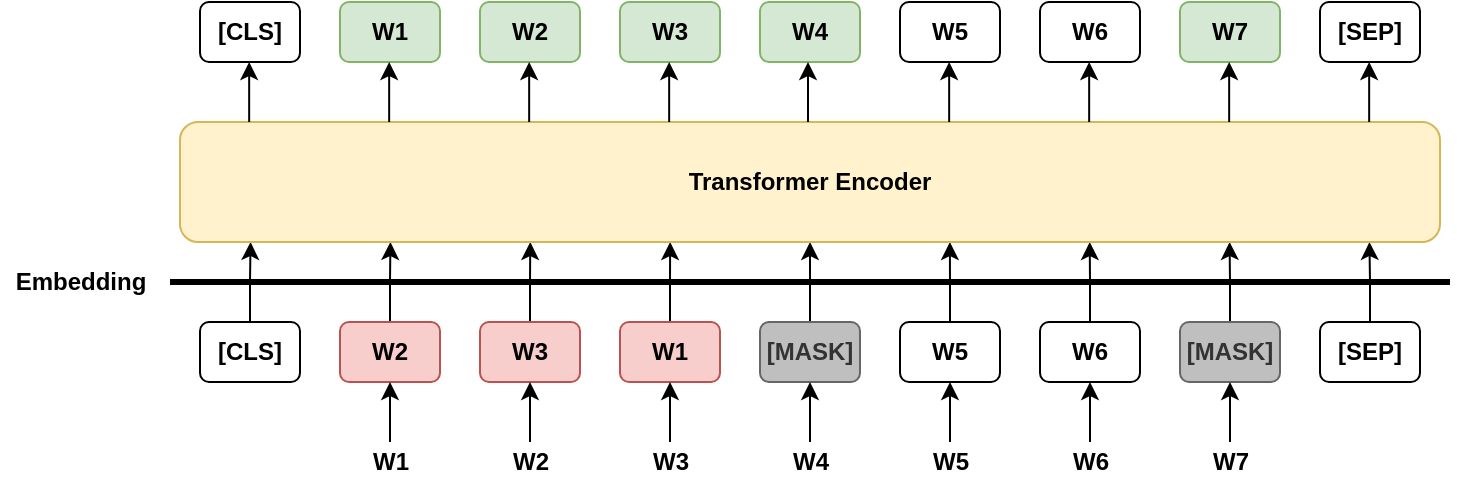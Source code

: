 <mxfile version="14.6.0" type="github">
  <diagram id="0A0KDYaRXFI6wfjH7v2v" name="Page-1">
    <mxGraphModel dx="1128" dy="672" grid="1" gridSize="10" guides="1" tooltips="1" connect="1" arrows="1" fold="1" page="1" pageScale="1" pageWidth="850" pageHeight="1100" math="0" shadow="0">
      <root>
        <mxCell id="0" />
        <mxCell id="1" parent="0" />
        <mxCell id="FfYNLRmwPogVAUPZ2nBc-35" style="edgeStyle=orthogonalEdgeStyle;rounded=0;orthogonalLoop=1;jettySize=auto;html=1;exitX=0.5;exitY=0;exitDx=0;exitDy=0;entryX=0.167;entryY=1;entryDx=0;entryDy=0;entryPerimeter=0;strokeWidth=1;" edge="1" parent="1" source="FfYNLRmwPogVAUPZ2nBc-1" target="FfYNLRmwPogVAUPZ2nBc-26">
          <mxGeometry relative="1" as="geometry" />
        </mxCell>
        <mxCell id="FfYNLRmwPogVAUPZ2nBc-1" value="&lt;b&gt;W2&lt;/b&gt;" style="rounded=1;whiteSpace=wrap;html=1;fillColor=#f8cecc;strokeColor=#b85450;" vertex="1" parent="1">
          <mxGeometry x="190" y="310" width="50" height="30" as="geometry" />
        </mxCell>
        <mxCell id="FfYNLRmwPogVAUPZ2nBc-36" style="edgeStyle=orthogonalEdgeStyle;rounded=0;orthogonalLoop=1;jettySize=auto;html=1;exitX=0.5;exitY=0;exitDx=0;exitDy=0;entryX=0.278;entryY=1;entryDx=0;entryDy=0;entryPerimeter=0;strokeWidth=1;" edge="1" parent="1" source="FfYNLRmwPogVAUPZ2nBc-2" target="FfYNLRmwPogVAUPZ2nBc-26">
          <mxGeometry relative="1" as="geometry" />
        </mxCell>
        <mxCell id="FfYNLRmwPogVAUPZ2nBc-2" value="&lt;b&gt;W3&lt;/b&gt;" style="rounded=1;whiteSpace=wrap;html=1;fillColor=#f8cecc;strokeColor=#b85450;" vertex="1" parent="1">
          <mxGeometry x="260" y="310" width="50" height="30" as="geometry" />
        </mxCell>
        <mxCell id="FfYNLRmwPogVAUPZ2nBc-37" style="edgeStyle=orthogonalEdgeStyle;rounded=0;orthogonalLoop=1;jettySize=auto;html=1;exitX=0.5;exitY=0;exitDx=0;exitDy=0;entryX=0.389;entryY=1;entryDx=0;entryDy=0;entryPerimeter=0;strokeWidth=1;" edge="1" parent="1" source="FfYNLRmwPogVAUPZ2nBc-3" target="FfYNLRmwPogVAUPZ2nBc-26">
          <mxGeometry relative="1" as="geometry" />
        </mxCell>
        <mxCell id="FfYNLRmwPogVAUPZ2nBc-3" value="&lt;b&gt;W1&lt;/b&gt;" style="rounded=1;whiteSpace=wrap;html=1;fillColor=#f8cecc;strokeColor=#b85450;" vertex="1" parent="1">
          <mxGeometry x="330" y="310" width="50" height="30" as="geometry" />
        </mxCell>
        <mxCell id="FfYNLRmwPogVAUPZ2nBc-39" style="edgeStyle=orthogonalEdgeStyle;rounded=0;orthogonalLoop=1;jettySize=auto;html=1;entryX=0.5;entryY=1;entryDx=0;entryDy=0;strokeWidth=1;" edge="1" parent="1" source="FfYNLRmwPogVAUPZ2nBc-4" target="FfYNLRmwPogVAUPZ2nBc-26">
          <mxGeometry relative="1" as="geometry" />
        </mxCell>
        <mxCell id="FfYNLRmwPogVAUPZ2nBc-4" value="&lt;b&gt;[MASK]&lt;/b&gt;" style="rounded=1;whiteSpace=wrap;html=1;strokeColor=#666666;fontColor=#333333;fillColor=#BFBFBF;" vertex="1" parent="1">
          <mxGeometry x="400" y="310" width="50" height="30" as="geometry" />
        </mxCell>
        <mxCell id="FfYNLRmwPogVAUPZ2nBc-40" style="edgeStyle=orthogonalEdgeStyle;rounded=0;orthogonalLoop=1;jettySize=auto;html=1;entryX=0.611;entryY=1;entryDx=0;entryDy=0;entryPerimeter=0;strokeWidth=1;" edge="1" parent="1" source="FfYNLRmwPogVAUPZ2nBc-5" target="FfYNLRmwPogVAUPZ2nBc-26">
          <mxGeometry relative="1" as="geometry" />
        </mxCell>
        <mxCell id="FfYNLRmwPogVAUPZ2nBc-5" value="&lt;b&gt;W5&lt;/b&gt;" style="rounded=1;whiteSpace=wrap;html=1;" vertex="1" parent="1">
          <mxGeometry x="470" y="310" width="50" height="30" as="geometry" />
        </mxCell>
        <mxCell id="FfYNLRmwPogVAUPZ2nBc-41" style="edgeStyle=orthogonalEdgeStyle;rounded=0;orthogonalLoop=1;jettySize=auto;html=1;entryX=0.722;entryY=1;entryDx=0;entryDy=0;entryPerimeter=0;strokeWidth=1;" edge="1" parent="1" source="FfYNLRmwPogVAUPZ2nBc-6" target="FfYNLRmwPogVAUPZ2nBc-26">
          <mxGeometry relative="1" as="geometry" />
        </mxCell>
        <mxCell id="FfYNLRmwPogVAUPZ2nBc-6" value="&lt;b&gt;W6&lt;/b&gt;" style="rounded=1;whiteSpace=wrap;html=1;" vertex="1" parent="1">
          <mxGeometry x="540" y="310" width="50" height="30" as="geometry" />
        </mxCell>
        <mxCell id="FfYNLRmwPogVAUPZ2nBc-44" style="edgeStyle=orthogonalEdgeStyle;rounded=0;orthogonalLoop=1;jettySize=auto;html=1;entryX=0.944;entryY=1;entryDx=0;entryDy=0;entryPerimeter=0;strokeWidth=1;" edge="1" parent="1" source="FfYNLRmwPogVAUPZ2nBc-7" target="FfYNLRmwPogVAUPZ2nBc-26">
          <mxGeometry relative="1" as="geometry" />
        </mxCell>
        <mxCell id="FfYNLRmwPogVAUPZ2nBc-7" value="&lt;b&gt;[SEP]&lt;/b&gt;" style="rounded=1;whiteSpace=wrap;html=1;" vertex="1" parent="1">
          <mxGeometry x="680" y="310" width="50" height="30" as="geometry" />
        </mxCell>
        <mxCell id="FfYNLRmwPogVAUPZ2nBc-38" style="edgeStyle=orthogonalEdgeStyle;rounded=0;orthogonalLoop=1;jettySize=auto;html=1;entryX=0.056;entryY=1;entryDx=0;entryDy=0;entryPerimeter=0;strokeWidth=1;" edge="1" parent="1" source="FfYNLRmwPogVAUPZ2nBc-8" target="FfYNLRmwPogVAUPZ2nBc-26">
          <mxGeometry relative="1" as="geometry" />
        </mxCell>
        <mxCell id="FfYNLRmwPogVAUPZ2nBc-8" value="&lt;b&gt;[CLS]&lt;/b&gt;" style="rounded=1;whiteSpace=wrap;html=1;" vertex="1" parent="1">
          <mxGeometry x="120" y="310" width="50" height="30" as="geometry" />
        </mxCell>
        <mxCell id="FfYNLRmwPogVAUPZ2nBc-43" style="edgeStyle=orthogonalEdgeStyle;rounded=0;orthogonalLoop=1;jettySize=auto;html=1;entryX=0.833;entryY=1;entryDx=0;entryDy=0;entryPerimeter=0;strokeWidth=1;" edge="1" parent="1" source="FfYNLRmwPogVAUPZ2nBc-9" target="FfYNLRmwPogVAUPZ2nBc-26">
          <mxGeometry relative="1" as="geometry" />
        </mxCell>
        <mxCell id="FfYNLRmwPogVAUPZ2nBc-9" value="&lt;b&gt;[MASK]&lt;/b&gt;" style="rounded=1;whiteSpace=wrap;html=1;strokeColor=#666666;fontColor=#333333;fillColor=#BFBFBF;" vertex="1" parent="1">
          <mxGeometry x="610" y="310" width="50" height="30" as="geometry" />
        </mxCell>
        <mxCell id="FfYNLRmwPogVAUPZ2nBc-13" style="edgeStyle=orthogonalEdgeStyle;rounded=0;orthogonalLoop=1;jettySize=auto;html=1;entryX=0.5;entryY=1;entryDx=0;entryDy=0;" edge="1" parent="1" source="FfYNLRmwPogVAUPZ2nBc-10" target="FfYNLRmwPogVAUPZ2nBc-1">
          <mxGeometry relative="1" as="geometry" />
        </mxCell>
        <mxCell id="FfYNLRmwPogVAUPZ2nBc-10" value="&lt;b&gt;W1&lt;/b&gt;" style="text;html=1;align=center;verticalAlign=middle;resizable=0;points=[];autosize=1;strokeColor=none;" vertex="1" parent="1">
          <mxGeometry x="200" y="370" width="30" height="20" as="geometry" />
        </mxCell>
        <mxCell id="FfYNLRmwPogVAUPZ2nBc-15" style="edgeStyle=orthogonalEdgeStyle;rounded=0;orthogonalLoop=1;jettySize=auto;html=1;entryX=0.5;entryY=1;entryDx=0;entryDy=0;" edge="1" parent="1" source="FfYNLRmwPogVAUPZ2nBc-14" target="FfYNLRmwPogVAUPZ2nBc-2">
          <mxGeometry relative="1" as="geometry" />
        </mxCell>
        <mxCell id="FfYNLRmwPogVAUPZ2nBc-14" value="&lt;b&gt;W2&lt;/b&gt;" style="text;html=1;align=center;verticalAlign=middle;resizable=0;points=[];autosize=1;strokeColor=none;" vertex="1" parent="1">
          <mxGeometry x="270" y="370" width="30" height="20" as="geometry" />
        </mxCell>
        <mxCell id="FfYNLRmwPogVAUPZ2nBc-17" style="edgeStyle=orthogonalEdgeStyle;rounded=0;orthogonalLoop=1;jettySize=auto;html=1;entryX=0.5;entryY=1;entryDx=0;entryDy=0;" edge="1" parent="1" source="FfYNLRmwPogVAUPZ2nBc-16" target="FfYNLRmwPogVAUPZ2nBc-3">
          <mxGeometry relative="1" as="geometry" />
        </mxCell>
        <mxCell id="FfYNLRmwPogVAUPZ2nBc-16" value="&lt;b&gt;W3&lt;/b&gt;" style="text;html=1;align=center;verticalAlign=middle;resizable=0;points=[];autosize=1;strokeColor=none;" vertex="1" parent="1">
          <mxGeometry x="340" y="370" width="30" height="20" as="geometry" />
        </mxCell>
        <mxCell id="FfYNLRmwPogVAUPZ2nBc-19" style="edgeStyle=orthogonalEdgeStyle;rounded=0;orthogonalLoop=1;jettySize=auto;html=1;entryX=0.5;entryY=1;entryDx=0;entryDy=0;" edge="1" parent="1" source="FfYNLRmwPogVAUPZ2nBc-18" target="FfYNLRmwPogVAUPZ2nBc-4">
          <mxGeometry relative="1" as="geometry" />
        </mxCell>
        <mxCell id="FfYNLRmwPogVAUPZ2nBc-18" value="&lt;b&gt;W4&lt;/b&gt;" style="text;html=1;align=center;verticalAlign=middle;resizable=0;points=[];autosize=1;strokeColor=none;" vertex="1" parent="1">
          <mxGeometry x="410" y="370" width="30" height="20" as="geometry" />
        </mxCell>
        <mxCell id="FfYNLRmwPogVAUPZ2nBc-21" style="edgeStyle=orthogonalEdgeStyle;rounded=0;orthogonalLoop=1;jettySize=auto;html=1;entryX=0.5;entryY=1;entryDx=0;entryDy=0;" edge="1" parent="1" source="FfYNLRmwPogVAUPZ2nBc-20" target="FfYNLRmwPogVAUPZ2nBc-5">
          <mxGeometry relative="1" as="geometry" />
        </mxCell>
        <mxCell id="FfYNLRmwPogVAUPZ2nBc-20" value="&lt;b&gt;W5&lt;/b&gt;" style="text;html=1;align=center;verticalAlign=middle;resizable=0;points=[];autosize=1;strokeColor=none;" vertex="1" parent="1">
          <mxGeometry x="480" y="370" width="30" height="20" as="geometry" />
        </mxCell>
        <mxCell id="FfYNLRmwPogVAUPZ2nBc-23" style="edgeStyle=orthogonalEdgeStyle;rounded=0;orthogonalLoop=1;jettySize=auto;html=1;entryX=0.5;entryY=1;entryDx=0;entryDy=0;" edge="1" parent="1" source="FfYNLRmwPogVAUPZ2nBc-22" target="FfYNLRmwPogVAUPZ2nBc-6">
          <mxGeometry relative="1" as="geometry" />
        </mxCell>
        <mxCell id="FfYNLRmwPogVAUPZ2nBc-22" value="&lt;b&gt;W6&lt;/b&gt;" style="text;html=1;align=center;verticalAlign=middle;resizable=0;points=[];autosize=1;strokeColor=none;" vertex="1" parent="1">
          <mxGeometry x="550" y="370" width="30" height="20" as="geometry" />
        </mxCell>
        <mxCell id="FfYNLRmwPogVAUPZ2nBc-25" style="edgeStyle=orthogonalEdgeStyle;rounded=0;orthogonalLoop=1;jettySize=auto;html=1;entryX=0.5;entryY=1;entryDx=0;entryDy=0;" edge="1" parent="1" source="FfYNLRmwPogVAUPZ2nBc-24" target="FfYNLRmwPogVAUPZ2nBc-9">
          <mxGeometry relative="1" as="geometry" />
        </mxCell>
        <mxCell id="FfYNLRmwPogVAUPZ2nBc-24" value="&lt;b&gt;W7&lt;/b&gt;" style="text;html=1;align=center;verticalAlign=middle;resizable=0;points=[];autosize=1;strokeColor=none;" vertex="1" parent="1">
          <mxGeometry x="620" y="370" width="30" height="20" as="geometry" />
        </mxCell>
        <mxCell id="FfYNLRmwPogVAUPZ2nBc-26" value="&lt;b&gt;Transformer Encoder&lt;/b&gt;" style="rounded=1;whiteSpace=wrap;html=1;fillColor=#fff2cc;strokeColor=#d6b656;" vertex="1" parent="1">
          <mxGeometry x="110" y="210" width="630" height="60" as="geometry" />
        </mxCell>
        <mxCell id="FfYNLRmwPogVAUPZ2nBc-27" value="" style="endArrow=none;html=1;strokeWidth=3;" edge="1" parent="1">
          <mxGeometry width="50" height="50" relative="1" as="geometry">
            <mxPoint x="105" y="290" as="sourcePoint" />
            <mxPoint x="745" y="290" as="targetPoint" />
          </mxGeometry>
        </mxCell>
        <mxCell id="FfYNLRmwPogVAUPZ2nBc-28" value="&lt;b&gt;Embedding&lt;/b&gt;" style="text;html=1;align=center;verticalAlign=middle;resizable=0;points=[];autosize=1;strokeColor=none;" vertex="1" parent="1">
          <mxGeometry x="20" y="280" width="80" height="20" as="geometry" />
        </mxCell>
        <mxCell id="FfYNLRmwPogVAUPZ2nBc-45" value="&lt;b&gt;W1&lt;/b&gt;" style="rounded=1;whiteSpace=wrap;html=1;fillColor=#d5e8d4;strokeColor=#82b366;" vertex="1" parent="1">
          <mxGeometry x="190" y="150" width="50" height="30" as="geometry" />
        </mxCell>
        <mxCell id="FfYNLRmwPogVAUPZ2nBc-46" value="&lt;b&gt;W2&lt;/b&gt;" style="rounded=1;whiteSpace=wrap;html=1;fillColor=#d5e8d4;strokeColor=#82b366;" vertex="1" parent="1">
          <mxGeometry x="260" y="150" width="50" height="30" as="geometry" />
        </mxCell>
        <mxCell id="FfYNLRmwPogVAUPZ2nBc-47" value="&lt;b&gt;W3&lt;/b&gt;" style="rounded=1;whiteSpace=wrap;html=1;fillColor=#d5e8d4;strokeColor=#82b366;" vertex="1" parent="1">
          <mxGeometry x="330" y="150" width="50" height="30" as="geometry" />
        </mxCell>
        <mxCell id="FfYNLRmwPogVAUPZ2nBc-48" value="&lt;b&gt;W4&lt;/b&gt;" style="rounded=1;whiteSpace=wrap;html=1;fillColor=#d5e8d4;strokeColor=#82b366;" vertex="1" parent="1">
          <mxGeometry x="400" y="150" width="50" height="30" as="geometry" />
        </mxCell>
        <mxCell id="FfYNLRmwPogVAUPZ2nBc-49" value="&lt;b&gt;W5&lt;/b&gt;" style="rounded=1;whiteSpace=wrap;html=1;" vertex="1" parent="1">
          <mxGeometry x="470" y="150" width="50" height="30" as="geometry" />
        </mxCell>
        <mxCell id="FfYNLRmwPogVAUPZ2nBc-50" value="&lt;b&gt;W6&lt;/b&gt;" style="rounded=1;whiteSpace=wrap;html=1;" vertex="1" parent="1">
          <mxGeometry x="540" y="150" width="50" height="30" as="geometry" />
        </mxCell>
        <mxCell id="FfYNLRmwPogVAUPZ2nBc-51" value="&lt;b&gt;[SEP]&lt;/b&gt;" style="rounded=1;whiteSpace=wrap;html=1;" vertex="1" parent="1">
          <mxGeometry x="680" y="150" width="50" height="30" as="geometry" />
        </mxCell>
        <mxCell id="FfYNLRmwPogVAUPZ2nBc-52" value="&lt;b&gt;[CLS]&lt;/b&gt;" style="rounded=1;whiteSpace=wrap;html=1;" vertex="1" parent="1">
          <mxGeometry x="120" y="150" width="50" height="30" as="geometry" />
        </mxCell>
        <mxCell id="FfYNLRmwPogVAUPZ2nBc-53" value="&lt;b&gt;W7&lt;/b&gt;" style="rounded=1;whiteSpace=wrap;html=1;fillColor=#d5e8d4;strokeColor=#82b366;" vertex="1" parent="1">
          <mxGeometry x="610" y="150" width="50" height="30" as="geometry" />
        </mxCell>
        <mxCell id="FfYNLRmwPogVAUPZ2nBc-55" value="" style="endArrow=classic;html=1;strokeWidth=1;" edge="1" parent="1">
          <mxGeometry width="50" height="50" relative="1" as="geometry">
            <mxPoint x="144.58" y="210" as="sourcePoint" />
            <mxPoint x="144.58" y="180" as="targetPoint" />
          </mxGeometry>
        </mxCell>
        <mxCell id="FfYNLRmwPogVAUPZ2nBc-56" value="" style="endArrow=classic;html=1;strokeWidth=1;" edge="1" parent="1">
          <mxGeometry width="50" height="50" relative="1" as="geometry">
            <mxPoint x="214.58" y="210.0" as="sourcePoint" />
            <mxPoint x="214.58" y="180" as="targetPoint" />
          </mxGeometry>
        </mxCell>
        <mxCell id="FfYNLRmwPogVAUPZ2nBc-57" value="" style="endArrow=classic;html=1;strokeWidth=1;" edge="1" parent="1">
          <mxGeometry width="50" height="50" relative="1" as="geometry">
            <mxPoint x="284.58" y="210.0" as="sourcePoint" />
            <mxPoint x="284.58" y="180" as="targetPoint" />
          </mxGeometry>
        </mxCell>
        <mxCell id="FfYNLRmwPogVAUPZ2nBc-58" value="" style="endArrow=classic;html=1;strokeWidth=1;" edge="1" parent="1">
          <mxGeometry width="50" height="50" relative="1" as="geometry">
            <mxPoint x="354.58" y="210.0" as="sourcePoint" />
            <mxPoint x="354.58" y="180" as="targetPoint" />
          </mxGeometry>
        </mxCell>
        <mxCell id="FfYNLRmwPogVAUPZ2nBc-59" value="" style="endArrow=classic;html=1;strokeWidth=1;" edge="1" parent="1">
          <mxGeometry width="50" height="50" relative="1" as="geometry">
            <mxPoint x="424.0" y="210.0" as="sourcePoint" />
            <mxPoint x="424.0" y="180" as="targetPoint" />
          </mxGeometry>
        </mxCell>
        <mxCell id="FfYNLRmwPogVAUPZ2nBc-60" value="" style="endArrow=classic;html=1;strokeWidth=1;" edge="1" parent="1">
          <mxGeometry width="50" height="50" relative="1" as="geometry">
            <mxPoint x="494.58" y="210.0" as="sourcePoint" />
            <mxPoint x="494.58" y="180" as="targetPoint" />
          </mxGeometry>
        </mxCell>
        <mxCell id="FfYNLRmwPogVAUPZ2nBc-61" value="" style="endArrow=classic;html=1;strokeWidth=1;" edge="1" parent="1">
          <mxGeometry width="50" height="50" relative="1" as="geometry">
            <mxPoint x="564.58" y="210.0" as="sourcePoint" />
            <mxPoint x="564.58" y="180" as="targetPoint" />
          </mxGeometry>
        </mxCell>
        <mxCell id="FfYNLRmwPogVAUPZ2nBc-62" value="" style="endArrow=classic;html=1;strokeWidth=1;" edge="1" parent="1">
          <mxGeometry width="50" height="50" relative="1" as="geometry">
            <mxPoint x="634.58" y="210.0" as="sourcePoint" />
            <mxPoint x="634.58" y="180" as="targetPoint" />
          </mxGeometry>
        </mxCell>
        <mxCell id="FfYNLRmwPogVAUPZ2nBc-63" value="" style="endArrow=classic;html=1;strokeWidth=1;" edge="1" parent="1">
          <mxGeometry width="50" height="50" relative="1" as="geometry">
            <mxPoint x="704.58" y="210.0" as="sourcePoint" />
            <mxPoint x="704.58" y="180" as="targetPoint" />
          </mxGeometry>
        </mxCell>
      </root>
    </mxGraphModel>
  </diagram>
</mxfile>
